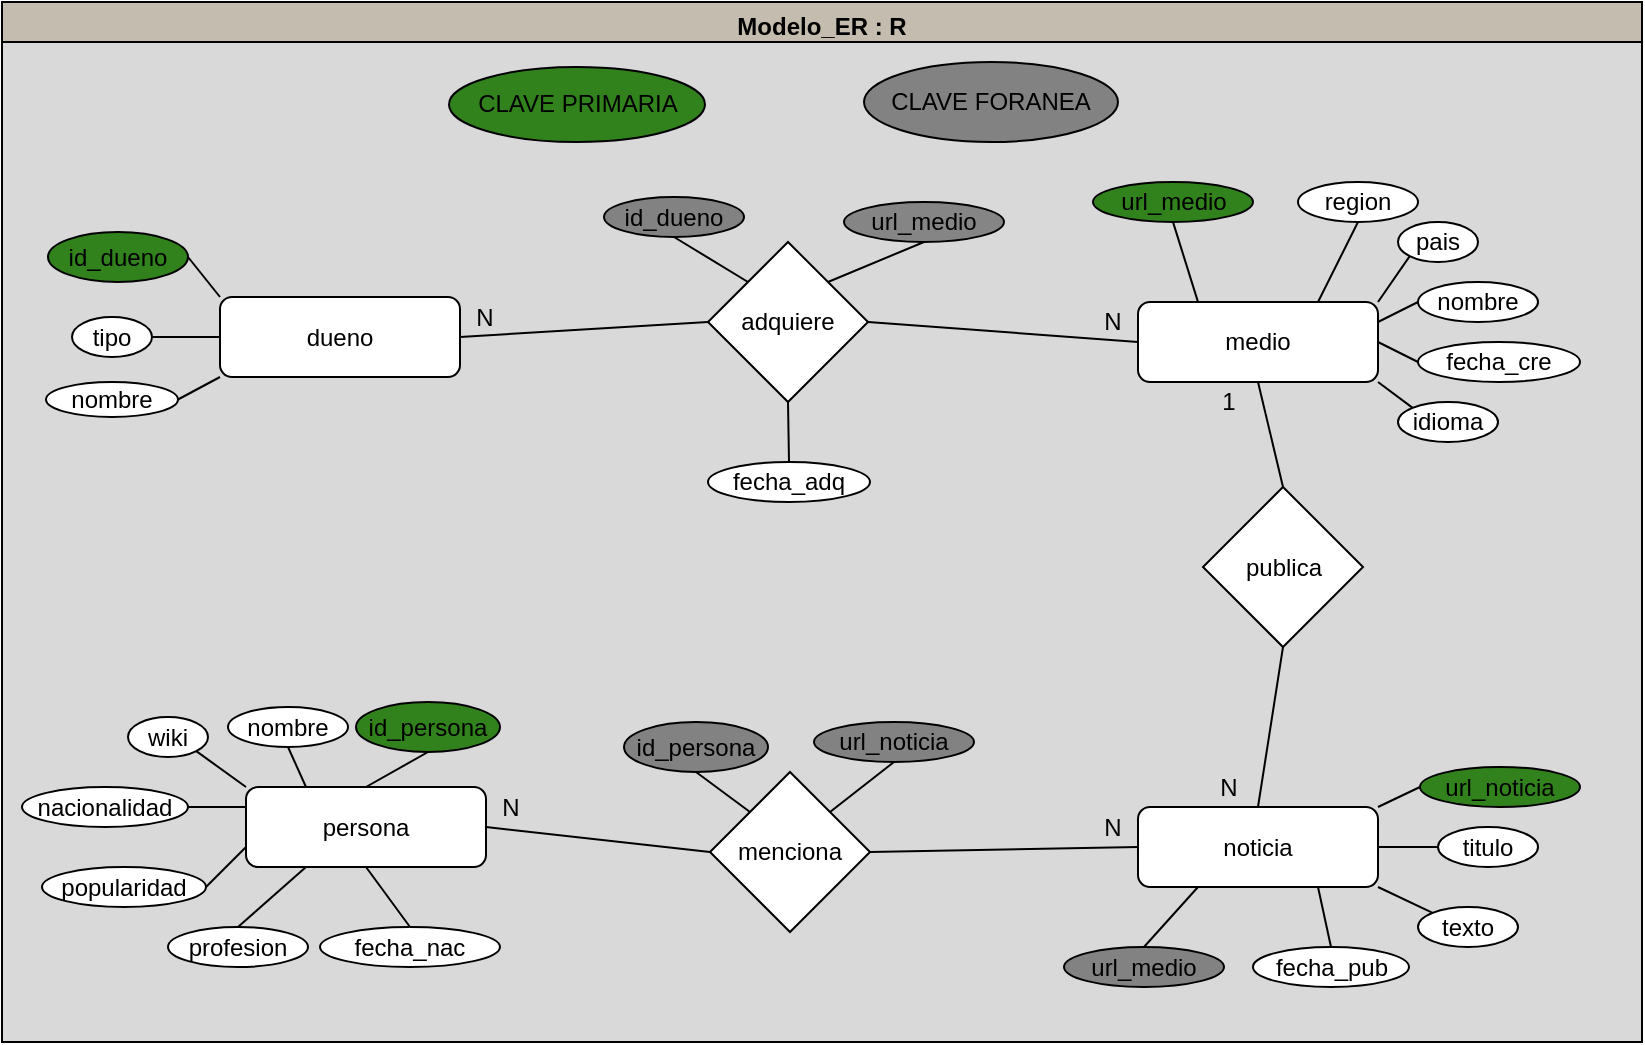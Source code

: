 <mxfile>
    <diagram id="bya73pchjdF5Cfw1TZZC" name="Página-1">
        <mxGraphModel dx="401" dy="352" grid="1" gridSize="10" guides="1" tooltips="1" connect="1" arrows="1" fold="1" page="1" pageScale="1" pageWidth="827" pageHeight="1169" math="0" shadow="0">
            <root>
                <mxCell id="0"/>
                <mxCell id="1" parent="0"/>
                <mxCell id="65" value="Modelo_ER : R" style="swimlane;fillColor=#C4BCAF;" parent="1" vertex="1">
                    <mxGeometry x="4" y="280" width="820" height="520" as="geometry"/>
                </mxCell>
                <mxCell id="98" value="" style="rounded=0;whiteSpace=wrap;html=1;fillColor=#D9D9D9;" parent="65" vertex="1">
                    <mxGeometry y="20" width="820" height="500" as="geometry"/>
                </mxCell>
                <mxCell id="72" value="id_dueno" style="ellipse;whiteSpace=wrap;html=1;fillColor=#31821D;" parent="65" vertex="1">
                    <mxGeometry x="23" y="115" width="70" height="25" as="geometry"/>
                </mxCell>
                <mxCell id="73" value="url_medio" style="ellipse;whiteSpace=wrap;html=1;fillColor=#31821D;" parent="65" vertex="1">
                    <mxGeometry x="545.5" y="90" width="80" height="20" as="geometry"/>
                </mxCell>
                <mxCell id="69" value="id_dueno" style="ellipse;whiteSpace=wrap;html=1;fillColor=#828282;" parent="65" vertex="1">
                    <mxGeometry x="301" y="97.5" width="70" height="20" as="geometry"/>
                </mxCell>
                <mxCell id="11" value="tipo" style="ellipse;whiteSpace=wrap;html=1;" parent="65" vertex="1">
                    <mxGeometry x="35" y="157.5" width="40" height="20" as="geometry"/>
                </mxCell>
                <mxCell id="9" value="nombre" style="ellipse;whiteSpace=wrap;html=1;fillColor=#FFFFFF;" parent="65" vertex="1">
                    <mxGeometry x="22" y="190" width="66" height="17.5" as="geometry"/>
                </mxCell>
                <mxCell id="4" value="dueno" style="rounded=1;whiteSpace=wrap;html=1;" parent="65" vertex="1">
                    <mxGeometry x="109" y="147.5" width="120" height="40" as="geometry"/>
                </mxCell>
                <mxCell id="12" value="" style="endArrow=none;html=1;entryX=1;entryY=0.5;entryDx=0;entryDy=0;exitX=0;exitY=0.5;exitDx=0;exitDy=0;" parent="65" source="4" target="11" edge="1">
                    <mxGeometry width="50" height="50" relative="1" as="geometry">
                        <mxPoint x="209" y="327.5" as="sourcePoint"/>
                        <mxPoint x="259" y="277.5" as="targetPoint"/>
                    </mxGeometry>
                </mxCell>
                <mxCell id="14" value="" style="endArrow=none;html=1;exitX=1;exitY=0.5;exitDx=0;exitDy=0;entryX=0;entryY=1;entryDx=0;entryDy=0;" parent="65" source="9" target="4" edge="1">
                    <mxGeometry width="50" height="50" relative="1" as="geometry">
                        <mxPoint x="249" y="137.5" as="sourcePoint"/>
                        <mxPoint x="239" y="137.5" as="targetPoint"/>
                    </mxGeometry>
                </mxCell>
                <mxCell id="70" value="" style="endArrow=none;html=1;entryX=0;entryY=0;entryDx=0;entryDy=0;exitX=1;exitY=0.5;exitDx=0;exitDy=0;" parent="65" source="72" target="4" edge="1">
                    <mxGeometry width="50" height="50" relative="1" as="geometry">
                        <mxPoint x="231" y="120" as="sourcePoint"/>
                        <mxPoint x="360" y="212.5" as="targetPoint"/>
                    </mxGeometry>
                </mxCell>
                <mxCell id="2" value="noticia" style="rounded=1;whiteSpace=wrap;html=1;" parent="65" vertex="1">
                    <mxGeometry x="568" y="402.5" width="120" height="40" as="geometry"/>
                </mxCell>
                <mxCell id="3" value="medio" style="rounded=1;whiteSpace=wrap;html=1;" parent="65" vertex="1">
                    <mxGeometry x="568" y="150" width="120" height="40" as="geometry"/>
                </mxCell>
                <mxCell id="18" value="url_medio" style="ellipse;whiteSpace=wrap;html=1;fillColor=#858585;" parent="65" vertex="1">
                    <mxGeometry x="421" y="100" width="80" height="20" as="geometry"/>
                </mxCell>
                <mxCell id="19" value="region" style="ellipse;whiteSpace=wrap;html=1;" parent="65" vertex="1">
                    <mxGeometry x="648" y="90" width="60" height="20" as="geometry"/>
                </mxCell>
                <mxCell id="20" value="pais" style="ellipse;whiteSpace=wrap;html=1;" parent="65" vertex="1">
                    <mxGeometry x="698" y="110" width="40" height="20" as="geometry"/>
                </mxCell>
                <mxCell id="21" value="nombre" style="ellipse;whiteSpace=wrap;html=1;" parent="65" vertex="1">
                    <mxGeometry x="708" y="140" width="60" height="20" as="geometry"/>
                </mxCell>
                <mxCell id="22" value="fecha_cre" style="ellipse;whiteSpace=wrap;html=1;" parent="65" vertex="1">
                    <mxGeometry x="708" y="170" width="81" height="20" as="geometry"/>
                </mxCell>
                <mxCell id="23" value="idioma" style="ellipse;whiteSpace=wrap;html=1;" parent="65" vertex="1">
                    <mxGeometry x="698" y="200" width="50" height="20" as="geometry"/>
                </mxCell>
                <mxCell id="26" value="" style="endArrow=none;html=1;exitX=0.25;exitY=0;exitDx=0;exitDy=0;entryX=0.5;entryY=1;entryDx=0;entryDy=0;" parent="65" source="3" target="73" edge="1">
                    <mxGeometry width="50" height="50" relative="1" as="geometry">
                        <mxPoint x="578" y="260" as="sourcePoint"/>
                        <mxPoint x="501" y="120" as="targetPoint"/>
                    </mxGeometry>
                </mxCell>
                <mxCell id="27" value="" style="endArrow=none;html=1;entryX=0.5;entryY=1;entryDx=0;entryDy=0;exitX=0.75;exitY=0;exitDx=0;exitDy=0;" parent="65" source="3" target="19" edge="1">
                    <mxGeometry width="50" height="50" relative="1" as="geometry">
                        <mxPoint x="578" y="260" as="sourcePoint"/>
                        <mxPoint x="628" y="210" as="targetPoint"/>
                    </mxGeometry>
                </mxCell>
                <mxCell id="28" value="" style="endArrow=none;html=1;entryX=0;entryY=1;entryDx=0;entryDy=0;exitX=1;exitY=0;exitDx=0;exitDy=0;" parent="65" source="3" target="20" edge="1">
                    <mxGeometry width="50" height="50" relative="1" as="geometry">
                        <mxPoint x="578" y="260" as="sourcePoint"/>
                        <mxPoint x="628" y="210" as="targetPoint"/>
                    </mxGeometry>
                </mxCell>
                <mxCell id="29" value="" style="endArrow=none;html=1;entryX=0;entryY=0.5;entryDx=0;entryDy=0;exitX=1;exitY=0.25;exitDx=0;exitDy=0;" parent="65" source="3" target="21" edge="1">
                    <mxGeometry width="50" height="50" relative="1" as="geometry">
                        <mxPoint x="578" y="260" as="sourcePoint"/>
                        <mxPoint x="628" y="210" as="targetPoint"/>
                    </mxGeometry>
                </mxCell>
                <mxCell id="30" value="" style="endArrow=none;html=1;entryX=0;entryY=0.5;entryDx=0;entryDy=0;exitX=1;exitY=0.5;exitDx=0;exitDy=0;" parent="65" source="3" target="22" edge="1">
                    <mxGeometry width="50" height="50" relative="1" as="geometry">
                        <mxPoint x="578" y="260" as="sourcePoint"/>
                        <mxPoint x="628" y="210" as="targetPoint"/>
                    </mxGeometry>
                </mxCell>
                <mxCell id="31" value="" style="endArrow=none;html=1;entryX=1;entryY=1;entryDx=0;entryDy=0;exitX=0;exitY=0;exitDx=0;exitDy=0;" parent="65" source="23" target="3" edge="1">
                    <mxGeometry width="50" height="50" relative="1" as="geometry">
                        <mxPoint x="578" y="260" as="sourcePoint"/>
                        <mxPoint x="628" y="210" as="targetPoint"/>
                    </mxGeometry>
                </mxCell>
                <mxCell id="32" value="publica" style="rhombus;whiteSpace=wrap;html=1;" parent="65" vertex="1">
                    <mxGeometry x="600.5" y="242.5" width="80" height="80" as="geometry"/>
                </mxCell>
                <mxCell id="33" value="" style="endArrow=none;html=1;entryX=0.5;entryY=1;entryDx=0;entryDy=0;exitX=0.5;exitY=0;exitDx=0;exitDy=0;" parent="65" source="32" target="3" edge="1">
                    <mxGeometry width="50" height="50" relative="1" as="geometry">
                        <mxPoint x="628" y="230" as="sourcePoint"/>
                        <mxPoint x="638" y="240" as="targetPoint"/>
                    </mxGeometry>
                </mxCell>
                <mxCell id="34" value="" style="endArrow=none;html=1;entryX=0.5;entryY=1;entryDx=0;entryDy=0;exitX=0.5;exitY=0;exitDx=0;exitDy=0;" parent="65" source="2" target="32" edge="1">
                    <mxGeometry width="50" height="50" relative="1" as="geometry">
                        <mxPoint x="654" y="450" as="sourcePoint"/>
                        <mxPoint x="674" y="440" as="targetPoint"/>
                    </mxGeometry>
                </mxCell>
                <mxCell id="37" value="url_noticia" style="ellipse;whiteSpace=wrap;html=1;fillColor=#31821D;" parent="65" vertex="1">
                    <mxGeometry x="709" y="382.5" width="80" height="20" as="geometry"/>
                </mxCell>
                <mxCell id="38" value="titulo" style="ellipse;whiteSpace=wrap;html=1;" parent="65" vertex="1">
                    <mxGeometry x="718" y="412.5" width="50" height="20" as="geometry"/>
                </mxCell>
                <mxCell id="39" value="" style="endArrow=none;html=1;entryX=0;entryY=0.5;entryDx=0;entryDy=0;exitX=1;exitY=0;exitDx=0;exitDy=0;" parent="65" source="2" target="37" edge="1">
                    <mxGeometry width="50" height="50" relative="1" as="geometry">
                        <mxPoint x="588" y="422.5" as="sourcePoint"/>
                        <mxPoint x="638" y="372.5" as="targetPoint"/>
                    </mxGeometry>
                </mxCell>
                <mxCell id="40" value="" style="endArrow=none;html=1;exitX=0;exitY=0.5;exitDx=0;exitDy=0;entryX=1;entryY=0.5;entryDx=0;entryDy=0;" parent="65" source="38" target="2" edge="1">
                    <mxGeometry width="50" height="50" relative="1" as="geometry">
                        <mxPoint x="588" y="422.5" as="sourcePoint"/>
                        <mxPoint x="678" y="362.5" as="targetPoint"/>
                    </mxGeometry>
                </mxCell>
                <mxCell id="41" value="texto" style="ellipse;whiteSpace=wrap;html=1;" parent="65" vertex="1">
                    <mxGeometry x="708" y="452.5" width="50" height="20" as="geometry"/>
                </mxCell>
                <mxCell id="42" value="" style="endArrow=none;html=1;exitX=0;exitY=0;exitDx=0;exitDy=0;entryX=1;entryY=1;entryDx=0;entryDy=0;" parent="65" source="41" target="2" edge="1">
                    <mxGeometry width="50" height="50" relative="1" as="geometry">
                        <mxPoint x="588" y="422.5" as="sourcePoint"/>
                        <mxPoint x="638" y="372.5" as="targetPoint"/>
                    </mxGeometry>
                </mxCell>
                <mxCell id="60" value="N" style="text;html=1;strokeColor=none;fillColor=none;align=center;verticalAlign=middle;whiteSpace=wrap;rounded=0;" parent="65" vertex="1">
                    <mxGeometry x="543" y="150" width="25" height="20" as="geometry"/>
                </mxCell>
                <mxCell id="61" value="N" style="text;html=1;strokeColor=none;fillColor=none;align=center;verticalAlign=middle;whiteSpace=wrap;rounded=0;" parent="65" vertex="1">
                    <mxGeometry x="600.5" y="382.5" width="25" height="20" as="geometry"/>
                </mxCell>
                <mxCell id="62" value="1" style="text;html=1;strokeColor=none;fillColor=none;align=center;verticalAlign=middle;whiteSpace=wrap;rounded=0;" parent="65" vertex="1">
                    <mxGeometry x="600.5" y="190" width="25" height="20" as="geometry"/>
                </mxCell>
                <mxCell id="59" value="N" style="text;html=1;strokeColor=none;fillColor=none;align=center;verticalAlign=middle;whiteSpace=wrap;rounded=0;" parent="65" vertex="1">
                    <mxGeometry x="229" y="147.5" width="25" height="20" as="geometry"/>
                </mxCell>
                <mxCell id="78" value="url_medio" style="ellipse;whiteSpace=wrap;html=1;fillColor=#828282;" parent="65" vertex="1">
                    <mxGeometry x="531" y="472.5" width="80" height="20" as="geometry"/>
                </mxCell>
                <mxCell id="79" value="" style="endArrow=none;html=1;entryX=0.5;entryY=0;entryDx=0;entryDy=0;exitX=0.25;exitY=1;exitDx=0;exitDy=0;" parent="65" source="2" target="78" edge="1">
                    <mxGeometry width="50" height="50" relative="1" as="geometry">
                        <mxPoint x="507" y="337.5" as="sourcePoint"/>
                        <mxPoint x="557" y="287.5" as="targetPoint"/>
                    </mxGeometry>
                </mxCell>
                <mxCell id="15" value="adquiere" style="rhombus;whiteSpace=wrap;html=1;" parent="65" vertex="1">
                    <mxGeometry x="353" y="120" width="80" height="80" as="geometry"/>
                </mxCell>
                <mxCell id="16" value="" style="endArrow=none;html=1;exitX=1;exitY=0.5;exitDx=0;exitDy=0;entryX=0;entryY=0.5;entryDx=0;entryDy=0;" parent="65" source="4" target="15" edge="1">
                    <mxGeometry width="50" height="50" relative="1" as="geometry">
                        <mxPoint x="288" y="307.5" as="sourcePoint"/>
                        <mxPoint x="338" y="257.5" as="targetPoint"/>
                    </mxGeometry>
                </mxCell>
                <mxCell id="17" value="" style="endArrow=none;html=1;exitX=1;exitY=0.5;exitDx=0;exitDy=0;entryX=0;entryY=0.5;entryDx=0;entryDy=0;" parent="65" source="15" target="3" edge="1">
                    <mxGeometry width="50" height="50" relative="1" as="geometry">
                        <mxPoint x="388" y="147.5" as="sourcePoint"/>
                        <mxPoint x="348" y="257.5" as="targetPoint"/>
                    </mxGeometry>
                </mxCell>
                <mxCell id="13" value="" style="endArrow=none;html=1;exitX=1;exitY=0;exitDx=0;exitDy=0;entryX=0.5;entryY=1;entryDx=0;entryDy=0;" parent="65" source="15" target="18" edge="1">
                    <mxGeometry width="50" height="50" relative="1" as="geometry">
                        <mxPoint x="269" y="310" as="sourcePoint"/>
                        <mxPoint x="551" y="130" as="targetPoint"/>
                    </mxGeometry>
                </mxCell>
                <mxCell id="76" value="" style="endArrow=none;html=1;exitX=0;exitY=0;exitDx=0;exitDy=0;entryX=0.5;entryY=1;entryDx=0;entryDy=0;" parent="65" source="15" target="69" edge="1">
                    <mxGeometry width="50" height="50" relative="1" as="geometry">
                        <mxPoint x="439" y="175" as="sourcePoint"/>
                        <mxPoint x="489" y="125" as="targetPoint"/>
                    </mxGeometry>
                </mxCell>
                <mxCell id="36" value="fecha_pub" style="ellipse;whiteSpace=wrap;html=1;fillColor=#FFFFFF;" parent="65" vertex="1">
                    <mxGeometry x="625.5" y="472.5" width="78" height="20" as="geometry"/>
                </mxCell>
                <mxCell id="63" value="N" style="text;html=1;strokeColor=none;fillColor=none;align=center;verticalAlign=middle;whiteSpace=wrap;rounded=0;" parent="65" vertex="1">
                    <mxGeometry x="543" y="402.5" width="25" height="20" as="geometry"/>
                </mxCell>
                <mxCell id="47" value="wiki" style="ellipse;whiteSpace=wrap;html=1;" parent="65" vertex="1">
                    <mxGeometry x="63" y="357.5" width="40" height="20" as="geometry"/>
                </mxCell>
                <mxCell id="46" value="nombre" style="ellipse;whiteSpace=wrap;html=1;" parent="65" vertex="1">
                    <mxGeometry x="113" y="352.5" width="60" height="20" as="geometry"/>
                </mxCell>
                <mxCell id="80" value="id_persona" style="ellipse;whiteSpace=wrap;html=1;fillColor=#31821D;" parent="65" vertex="1">
                    <mxGeometry x="177" y="350" width="72" height="25" as="geometry"/>
                </mxCell>
                <mxCell id="48" value="profesion" style="ellipse;whiteSpace=wrap;html=1;" parent="65" vertex="1">
                    <mxGeometry x="83" y="462.5" width="70" height="20" as="geometry"/>
                </mxCell>
                <mxCell id="49" value="fecha_nac" style="ellipse;whiteSpace=wrap;html=1;" parent="65" vertex="1">
                    <mxGeometry x="159" y="462.5" width="90" height="20" as="geometry"/>
                </mxCell>
                <mxCell id="83" value="id_persona" style="ellipse;whiteSpace=wrap;html=1;fillColor=#828282;" parent="65" vertex="1">
                    <mxGeometry x="311" y="360" width="72" height="25" as="geometry"/>
                </mxCell>
                <mxCell id="86" value="url_noticia" style="ellipse;whiteSpace=wrap;html=1;fillColor=#828282;" parent="65" vertex="1">
                    <mxGeometry x="406" y="360" width="80" height="20" as="geometry"/>
                </mxCell>
                <mxCell id="5" value="persona" style="rounded=1;whiteSpace=wrap;html=1;" parent="65" vertex="1">
                    <mxGeometry x="122" y="392.5" width="120" height="40" as="geometry"/>
                </mxCell>
                <mxCell id="43" value="menciona" style="rhombus;whiteSpace=wrap;html=1;" parent="65" vertex="1">
                    <mxGeometry x="354" y="385" width="80" height="80" as="geometry"/>
                </mxCell>
                <mxCell id="45" value="" style="endArrow=none;html=1;exitX=0;exitY=0.5;exitDx=0;exitDy=0;entryX=1;entryY=0.5;entryDx=0;entryDy=0;" parent="65" source="43" target="5" edge="1">
                    <mxGeometry width="50" height="50" relative="1" as="geometry">
                        <mxPoint x="347" y="265" as="sourcePoint"/>
                        <mxPoint x="397" y="215" as="targetPoint"/>
                    </mxGeometry>
                </mxCell>
                <mxCell id="51" value="" style="endArrow=none;html=1;exitX=0.5;exitY=1;exitDx=0;exitDy=0;entryX=0.25;entryY=0;entryDx=0;entryDy=0;" parent="65" source="46" target="5" edge="1">
                    <mxGeometry width="50" height="50" relative="1" as="geometry">
                        <mxPoint x="222" y="352.5" as="sourcePoint"/>
                        <mxPoint x="272" y="302.5" as="targetPoint"/>
                    </mxGeometry>
                </mxCell>
                <mxCell id="52" value="" style="endArrow=none;html=1;exitX=1;exitY=1;exitDx=0;exitDy=0;entryX=0;entryY=0;entryDx=0;entryDy=0;" parent="65" source="47" target="5" edge="1">
                    <mxGeometry width="50" height="50" relative="1" as="geometry">
                        <mxPoint x="362" y="382.5" as="sourcePoint"/>
                        <mxPoint x="412" y="332.5" as="targetPoint"/>
                    </mxGeometry>
                </mxCell>
                <mxCell id="53" value="" style="endArrow=none;html=1;exitX=0.25;exitY=1;exitDx=0;exitDy=0;entryX=0.5;entryY=0;entryDx=0;entryDy=0;" parent="65" source="5" target="48" edge="1">
                    <mxGeometry width="50" height="50" relative="1" as="geometry">
                        <mxPoint x="232" y="352.5" as="sourcePoint"/>
                        <mxPoint x="282" y="302.5" as="targetPoint"/>
                    </mxGeometry>
                </mxCell>
                <mxCell id="54" value="" style="endArrow=none;html=1;exitX=0.5;exitY=1;exitDx=0;exitDy=0;entryX=0.5;entryY=0;entryDx=0;entryDy=0;" parent="65" source="5" target="49" edge="1">
                    <mxGeometry width="50" height="50" relative="1" as="geometry">
                        <mxPoint x="272" y="432.5" as="sourcePoint"/>
                        <mxPoint x="282" y="302.5" as="targetPoint"/>
                    </mxGeometry>
                </mxCell>
                <mxCell id="55" value="nacionalidad" style="ellipse;whiteSpace=wrap;html=1;" parent="65" vertex="1">
                    <mxGeometry x="10" y="392.5" width="83" height="20" as="geometry"/>
                </mxCell>
                <mxCell id="56" value="popularidad" style="ellipse;whiteSpace=wrap;html=1;" parent="65" vertex="1">
                    <mxGeometry x="20" y="432.5" width="82" height="20" as="geometry"/>
                </mxCell>
                <mxCell id="57" value="" style="endArrow=none;html=1;exitX=1;exitY=0.5;exitDx=0;exitDy=0;entryX=0;entryY=0.75;entryDx=0;entryDy=0;" parent="65" source="56" target="5" edge="1">
                    <mxGeometry width="50" height="50" relative="1" as="geometry">
                        <mxPoint x="132" y="352.5" as="sourcePoint"/>
                        <mxPoint x="182" y="302.5" as="targetPoint"/>
                    </mxGeometry>
                </mxCell>
                <mxCell id="58" value="" style="endArrow=none;html=1;exitX=1;exitY=0.5;exitDx=0;exitDy=0;entryX=0;entryY=0.25;entryDx=0;entryDy=0;" parent="65" source="55" target="5" edge="1">
                    <mxGeometry width="50" height="50" relative="1" as="geometry">
                        <mxPoint x="132" y="352.5" as="sourcePoint"/>
                        <mxPoint x="182" y="302.5" as="targetPoint"/>
                    </mxGeometry>
                </mxCell>
                <mxCell id="64" value="N" style="text;html=1;strokeColor=none;fillColor=none;align=center;verticalAlign=middle;whiteSpace=wrap;rounded=0;" parent="65" vertex="1">
                    <mxGeometry x="242" y="392.5" width="25" height="20" as="geometry"/>
                </mxCell>
                <mxCell id="44" value="" style="endArrow=none;html=1;exitX=1;exitY=0.5;exitDx=0;exitDy=0;entryX=0;entryY=0.5;entryDx=0;entryDy=0;" parent="65" source="43" target="2" edge="1">
                    <mxGeometry width="50" height="50" relative="1" as="geometry">
                        <mxPoint x="444" y="425" as="sourcePoint"/>
                        <mxPoint x="559" y="422.5" as="targetPoint"/>
                    </mxGeometry>
                </mxCell>
                <mxCell id="81" value="" style="endArrow=none;html=1;exitX=0.5;exitY=0;exitDx=0;exitDy=0;entryX=0.5;entryY=1;entryDx=0;entryDy=0;" parent="65" source="5" target="80" edge="1">
                    <mxGeometry width="50" height="50" relative="1" as="geometry">
                        <mxPoint x="353" y="327.5" as="sourcePoint"/>
                        <mxPoint x="403" y="277.5" as="targetPoint"/>
                    </mxGeometry>
                </mxCell>
                <mxCell id="35" value="" style="endArrow=none;html=1;entryX=0.75;entryY=1;entryDx=0;entryDy=0;exitX=0.5;exitY=0;exitDx=0;exitDy=0;" parent="65" source="36" target="2" edge="1">
                    <mxGeometry width="50" height="50" relative="1" as="geometry">
                        <mxPoint x="577" y="487.5" as="sourcePoint"/>
                        <mxPoint x="415" y="185" as="targetPoint"/>
                    </mxGeometry>
                </mxCell>
                <mxCell id="87" value="" style="endArrow=none;html=1;exitX=0.5;exitY=1;exitDx=0;exitDy=0;entryX=0;entryY=0;entryDx=0;entryDy=0;" parent="65" source="83" target="43" edge="1">
                    <mxGeometry width="50" height="50" relative="1" as="geometry">
                        <mxPoint x="425" y="340" as="sourcePoint"/>
                        <mxPoint x="475" y="290" as="targetPoint"/>
                    </mxGeometry>
                </mxCell>
                <mxCell id="88" value="" style="endArrow=none;html=1;entryX=0.5;entryY=1;entryDx=0;entryDy=0;exitX=1;exitY=0;exitDx=0;exitDy=0;" parent="65" source="43" target="86" edge="1">
                    <mxGeometry width="50" height="50" relative="1" as="geometry">
                        <mxPoint x="435" y="520" as="sourcePoint"/>
                        <mxPoint x="485" y="470" as="targetPoint"/>
                    </mxGeometry>
                </mxCell>
                <mxCell id="92" value="CLAVE FORANEA" style="ellipse;whiteSpace=wrap;html=1;fillColor=#828282;" parent="65" vertex="1">
                    <mxGeometry x="431" y="30" width="127" height="40" as="geometry"/>
                </mxCell>
                <mxCell id="93" value="CLAVE PRIMARIA" style="ellipse;whiteSpace=wrap;html=1;fillColor=#31821D;" parent="65" vertex="1">
                    <mxGeometry x="223.5" y="32.5" width="128" height="37.5" as="geometry"/>
                </mxCell>
                <mxCell id="94" value="fecha_adq" style="ellipse;whiteSpace=wrap;html=1;fillColor=#FFFFFF;" parent="65" vertex="1">
                    <mxGeometry x="353" y="230" width="81" height="20" as="geometry"/>
                </mxCell>
                <mxCell id="95" value="" style="endArrow=none;html=1;entryX=0.5;entryY=0;entryDx=0;entryDy=0;exitX=0.5;exitY=1;exitDx=0;exitDy=0;" parent="65" source="15" target="94" edge="1">
                    <mxGeometry width="50" height="50" relative="1" as="geometry">
                        <mxPoint x="381" y="310" as="sourcePoint"/>
                        <mxPoint x="431" y="260" as="targetPoint"/>
                    </mxGeometry>
                </mxCell>
            </root>
        </mxGraphModel>
    </diagram>
</mxfile>